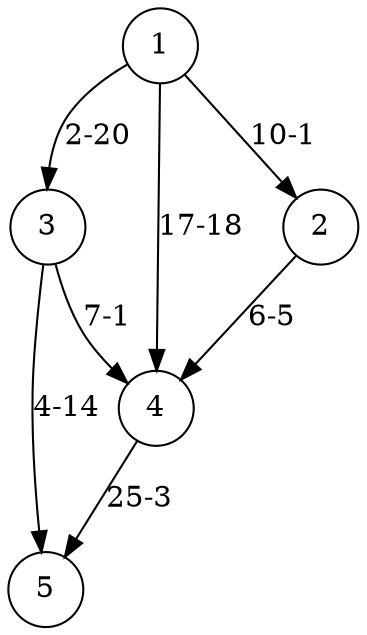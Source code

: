 digraph g {
    node[shape=circle fixedsize=true style=filled fillcolor=white colorscheme=accent8 ];
    3->4[label="7-1"];
1->3[label="2-20"];
1->4[label="17-18"];
4->5[label="25-3"];
1->2[label="10-1"];
3->5[label="4-14"];
2->4[label="6-5"];

}


